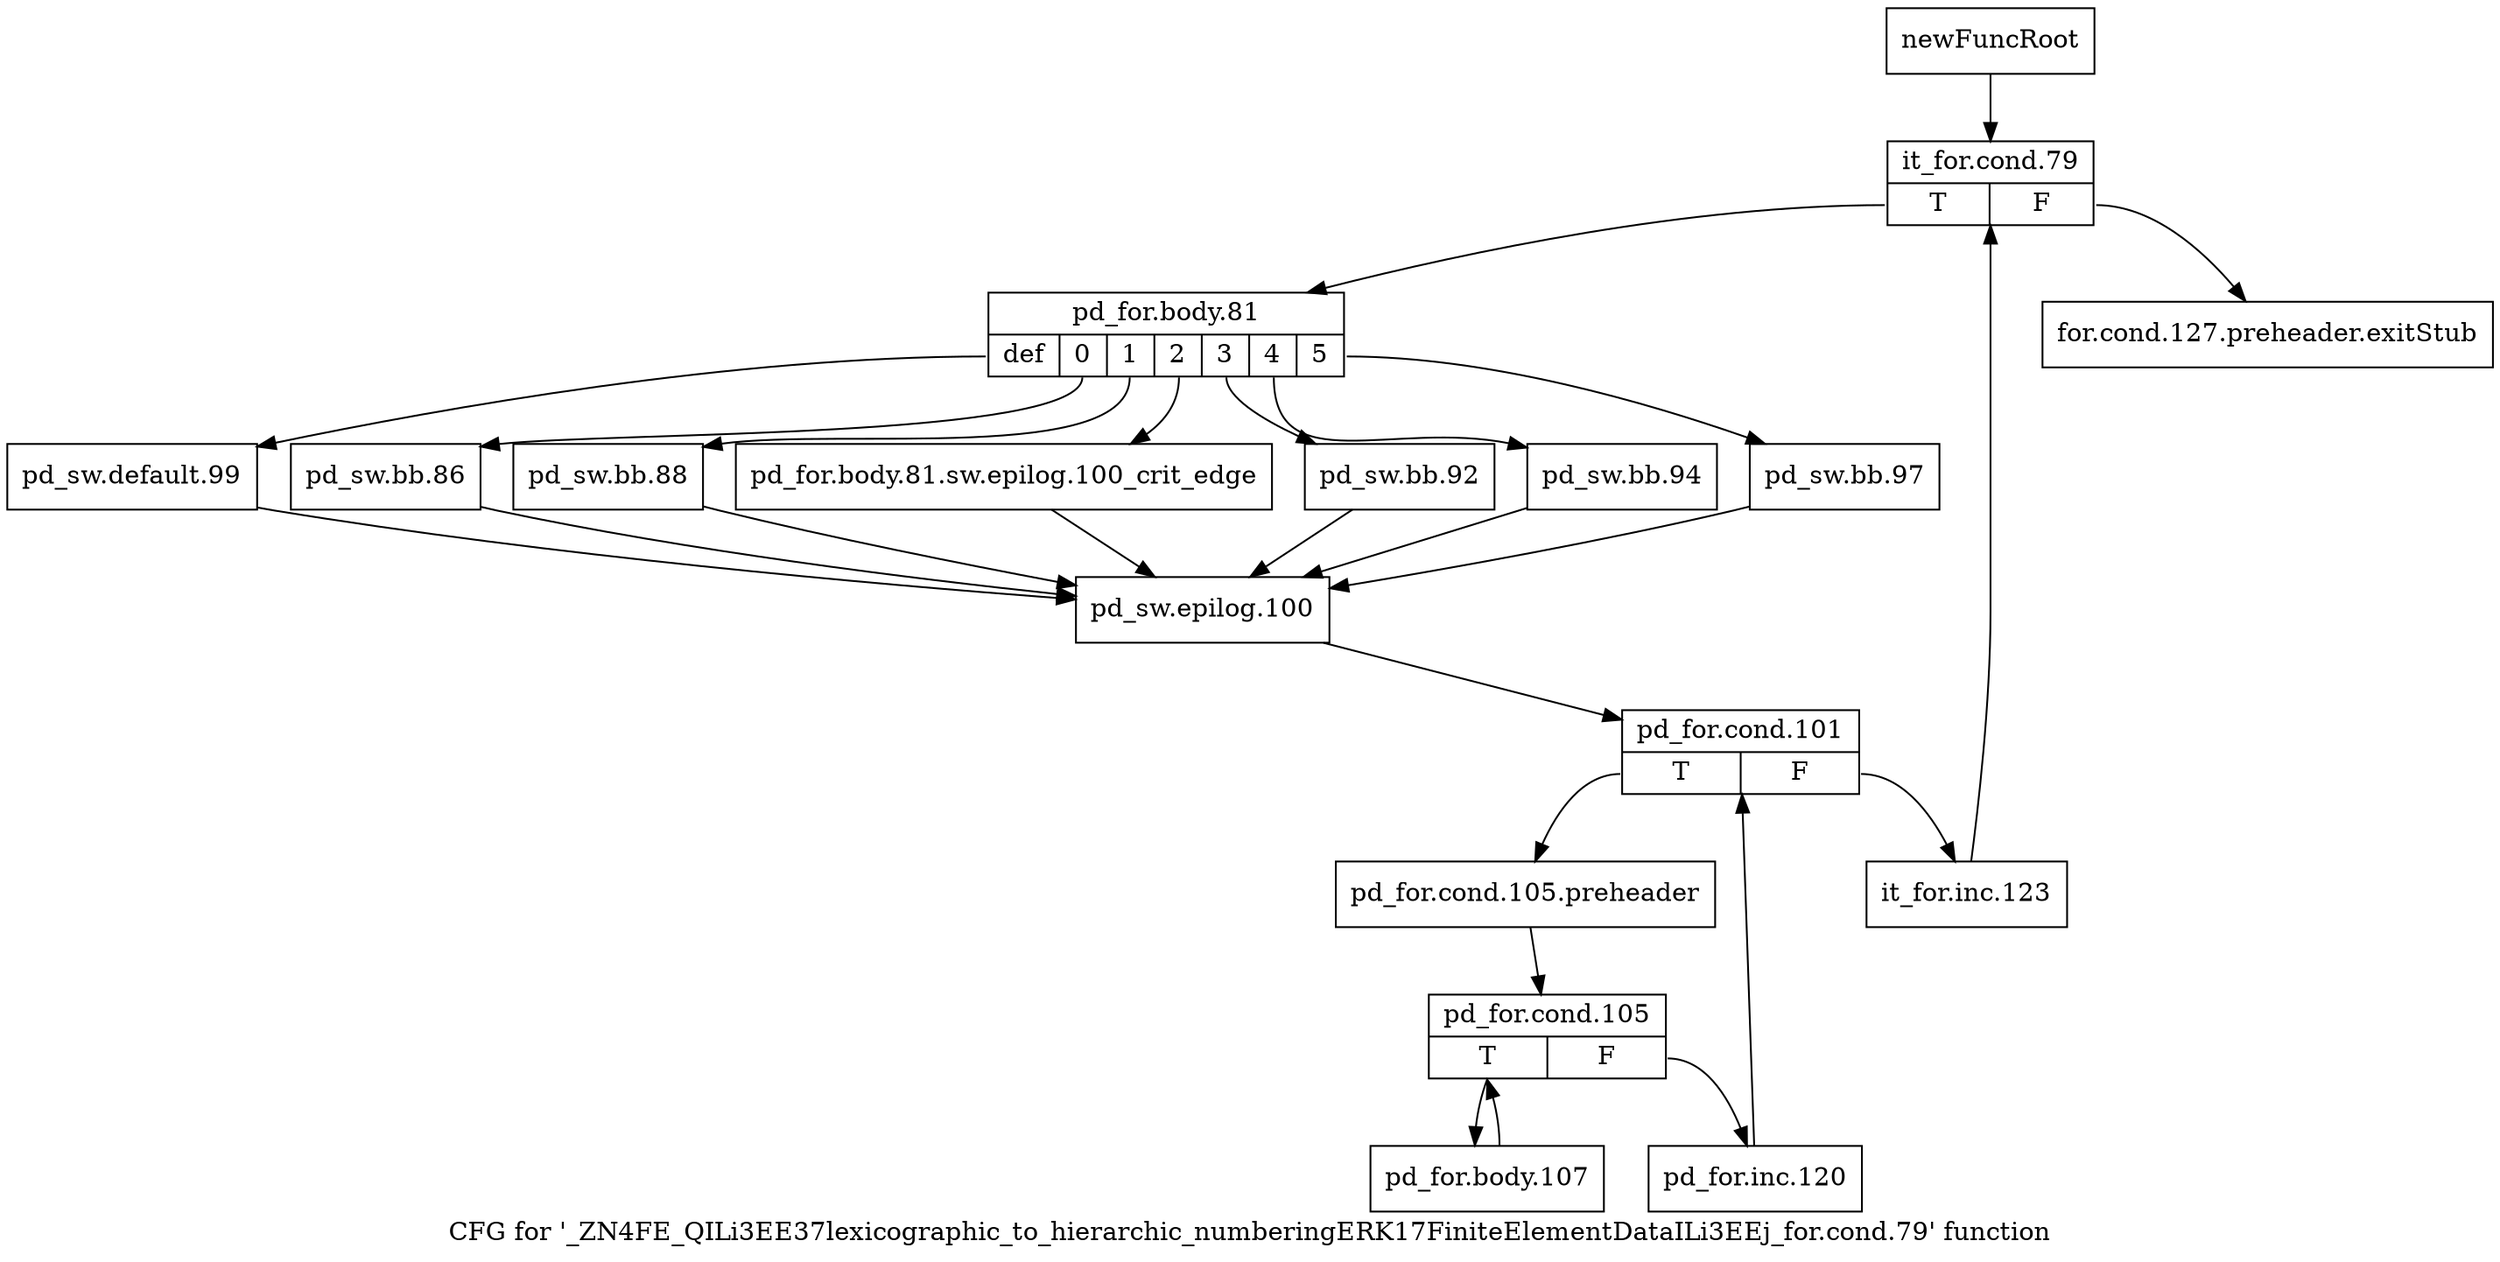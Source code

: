 digraph "CFG for '_ZN4FE_QILi3EE37lexicographic_to_hierarchic_numberingERK17FiniteElementDataILi3EEj_for.cond.79' function" {
	label="CFG for '_ZN4FE_QILi3EE37lexicographic_to_hierarchic_numberingERK17FiniteElementDataILi3EEj_for.cond.79' function";

	Node0x90d7b30 [shape=record,label="{newFuncRoot}"];
	Node0x90d7b30 -> Node0x90d7bd0;
	Node0x90d7b80 [shape=record,label="{for.cond.127.preheader.exitStub}"];
	Node0x90d7bd0 [shape=record,label="{it_for.cond.79|{<s0>T|<s1>F}}"];
	Node0x90d7bd0:s0 -> Node0x90d7c20;
	Node0x90d7bd0:s1 -> Node0x90d7b80;
	Node0x90d7c20 [shape=record,label="{pd_for.body.81|{<s0>def|<s1>0|<s2>1|<s3>2|<s4>3|<s5>4|<s6>5}}"];
	Node0x90d7c20:s0 -> Node0x90d7e50;
	Node0x90d7c20:s1 -> Node0x90d7e00;
	Node0x90d7c20:s2 -> Node0x90d7db0;
	Node0x90d7c20:s3 -> Node0x90d7d60;
	Node0x90d7c20:s4 -> Node0x90d7d10;
	Node0x90d7c20:s5 -> Node0x90d7cc0;
	Node0x90d7c20:s6 -> Node0x90d7c70;
	Node0x90d7c70 [shape=record,label="{pd_sw.bb.97}"];
	Node0x90d7c70 -> Node0x90d7ea0;
	Node0x90d7cc0 [shape=record,label="{pd_sw.bb.94}"];
	Node0x90d7cc0 -> Node0x90d7ea0;
	Node0x90d7d10 [shape=record,label="{pd_sw.bb.92}"];
	Node0x90d7d10 -> Node0x90d7ea0;
	Node0x90d7d60 [shape=record,label="{pd_for.body.81.sw.epilog.100_crit_edge}"];
	Node0x90d7d60 -> Node0x90d7ea0;
	Node0x90d7db0 [shape=record,label="{pd_sw.bb.88}"];
	Node0x90d7db0 -> Node0x90d7ea0;
	Node0x90d7e00 [shape=record,label="{pd_sw.bb.86}"];
	Node0x90d7e00 -> Node0x90d7ea0;
	Node0x90d7e50 [shape=record,label="{pd_sw.default.99}"];
	Node0x90d7e50 -> Node0x90d7ea0;
	Node0x90d7ea0 [shape=record,label="{pd_sw.epilog.100}"];
	Node0x90d7ea0 -> Node0x90d7ef0;
	Node0x90d7ef0 [shape=record,label="{pd_for.cond.101|{<s0>T|<s1>F}}"];
	Node0x90d7ef0:s0 -> Node0x90d7f90;
	Node0x90d7ef0:s1 -> Node0x90d7f40;
	Node0x90d7f40 [shape=record,label="{it_for.inc.123}"];
	Node0x90d7f40 -> Node0x90d7bd0;
	Node0x90d7f90 [shape=record,label="{pd_for.cond.105.preheader}"];
	Node0x90d7f90 -> Node0x90d7fe0;
	Node0x90d7fe0 [shape=record,label="{pd_for.cond.105|{<s0>T|<s1>F}}"];
	Node0x90d7fe0:s0 -> Node0x90d8080;
	Node0x90d7fe0:s1 -> Node0x90d8030;
	Node0x90d8030 [shape=record,label="{pd_for.inc.120}"];
	Node0x90d8030 -> Node0x90d7ef0;
	Node0x90d8080 [shape=record,label="{pd_for.body.107}"];
	Node0x90d8080 -> Node0x90d7fe0;
}
